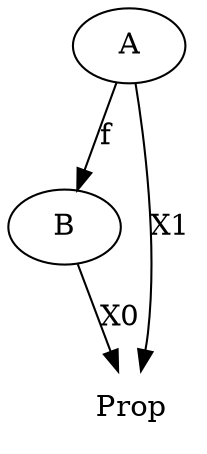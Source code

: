 digraph fixed {
  node [peripheries = 2]

  node [peripheries = 1]

  T0 [label = "B"]
  T1 [label = "A"]

  node [peripheries = 0]

  T0 -> Prop [label = "X0"]
  T1 -> Prop [label = "X1"]
  T1 -> T0 [label = "f"]
}
